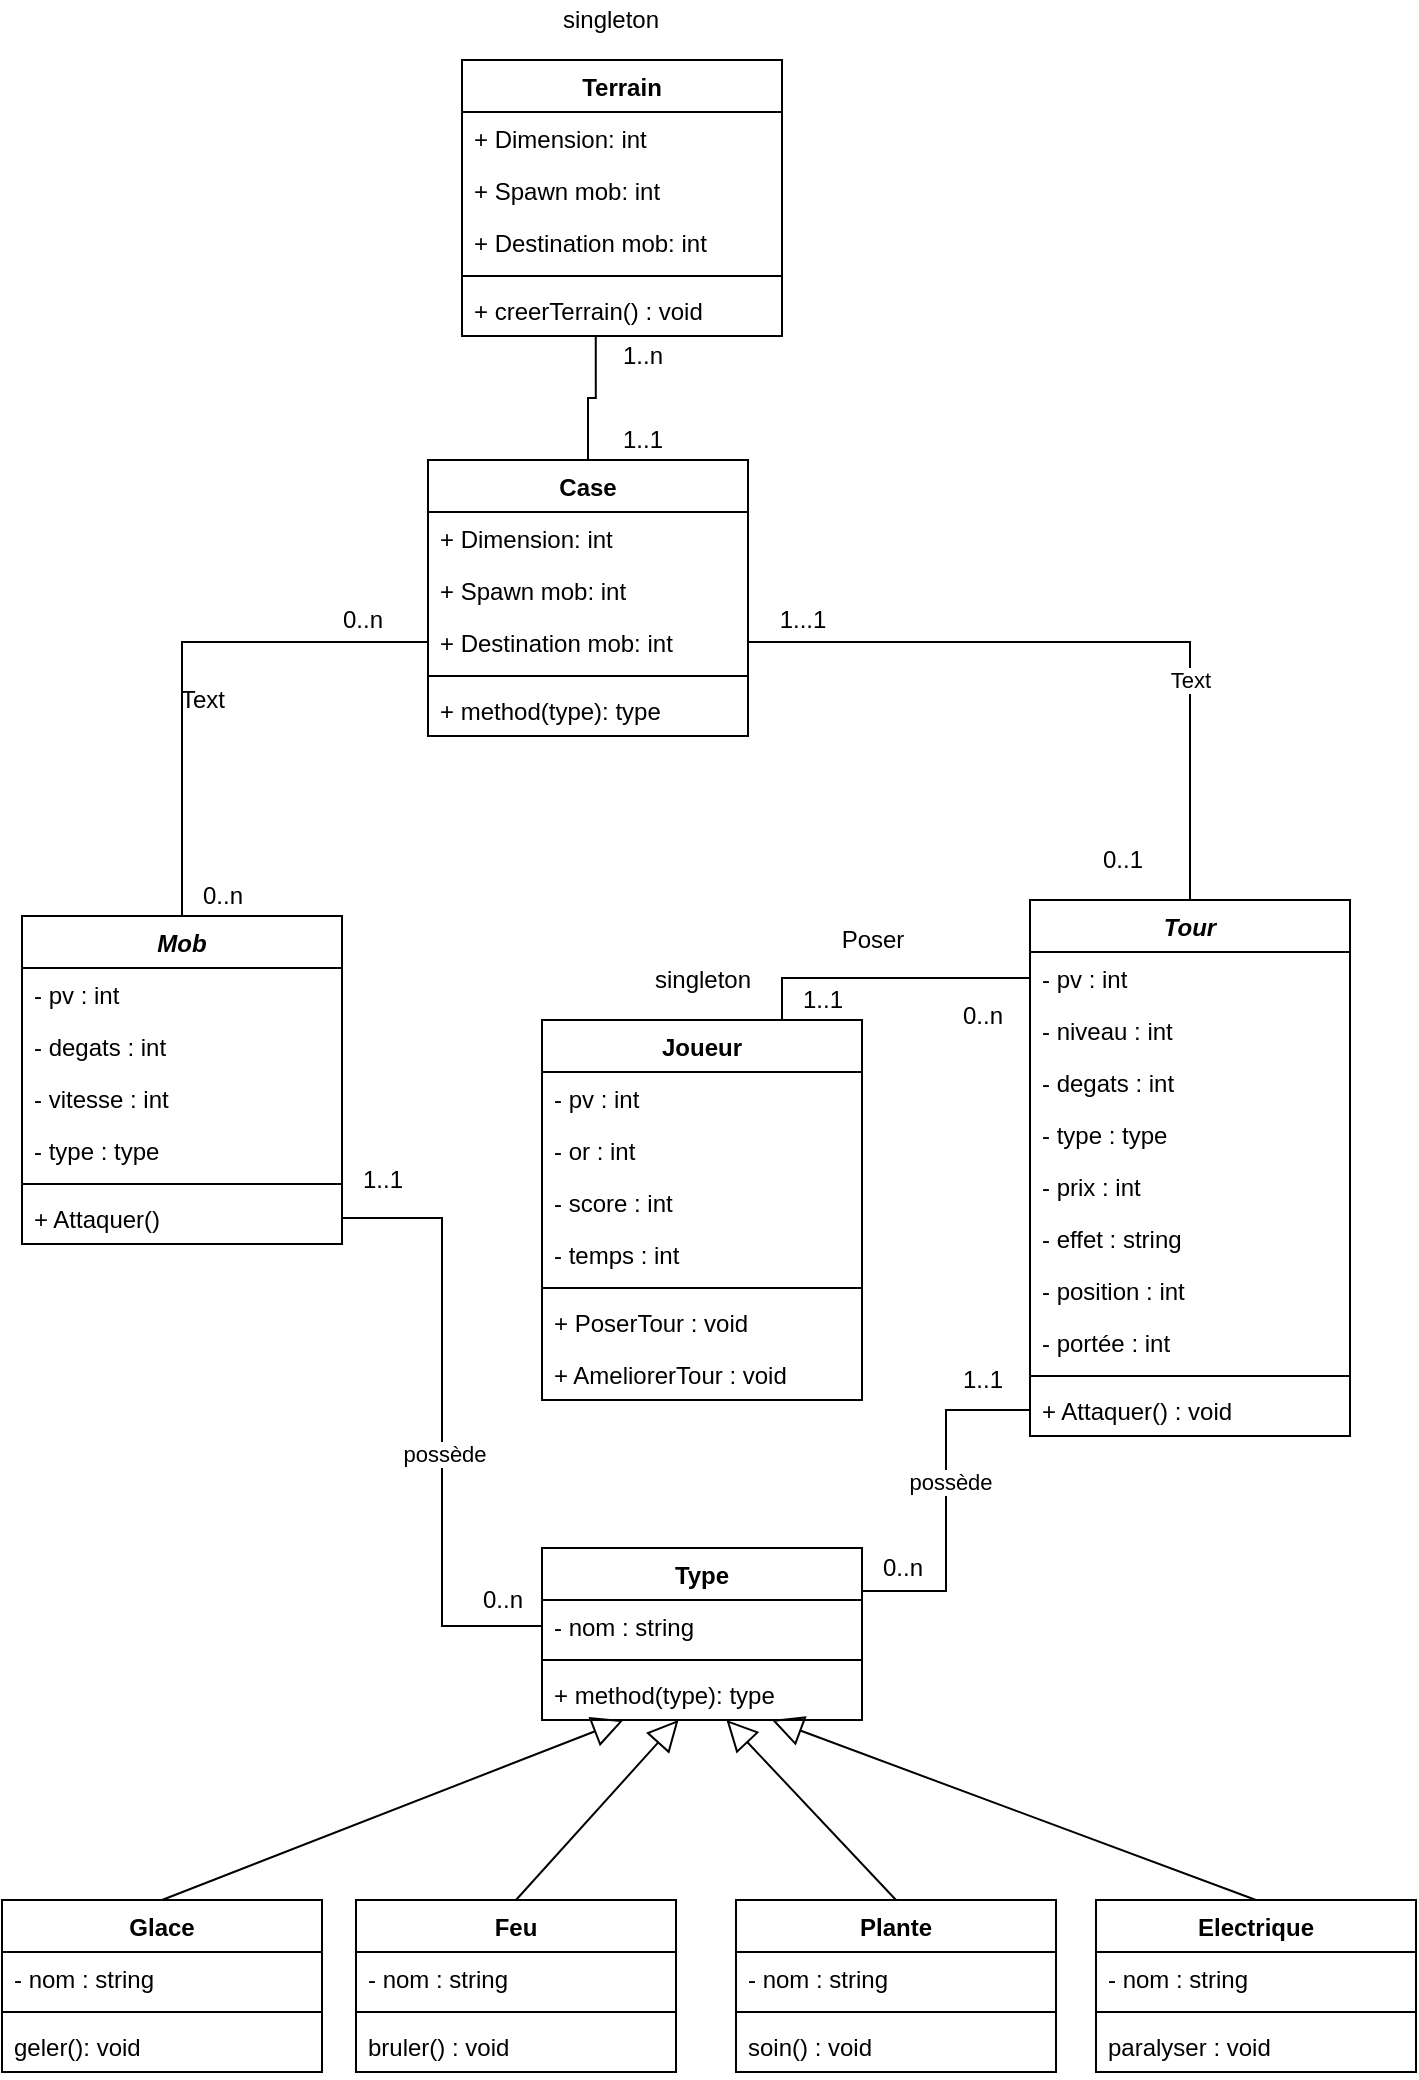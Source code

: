<mxfile version="15.8.7" type="device" pages="2"><diagram id="EmBpW3RDlVg6B6B1GJY_" name="diagramme de classe"><mxGraphModel dx="920" dy="1794" grid="1" gridSize="10" guides="1" tooltips="1" connect="1" arrows="1" fold="1" page="1" pageScale="1" pageWidth="827" pageHeight="1169" background="#ffffff" math="0" shadow="0"><root><mxCell id="0"/><mxCell id="1" parent="0"/><mxCell id="gAG1mMB9Tep4k42APc6P-18" style="edgeStyle=orthogonalEdgeStyle;rounded=0;orthogonalLoop=1;jettySize=auto;html=1;exitX=0.5;exitY=0;exitDx=0;exitDy=0;entryX=1;entryY=0.5;entryDx=0;entryDy=0;endArrow=none;endFill=0;" edge="1" parent="1" source="VkVKWsxi1xjPGiSWMFMG-6" target="gAG1mMB9Tep4k42APc6P-12"><mxGeometry relative="1" as="geometry"/></mxCell><mxCell id="UgbPwAUs_kIXQ5jjIRaA-3" value="Text" style="edgeLabel;html=1;align=center;verticalAlign=middle;resizable=0;points=[];" vertex="1" connectable="0" parent="gAG1mMB9Tep4k42APc6P-18"><mxGeometry x="-0.372" relative="1" as="geometry"><mxPoint as="offset"/></mxGeometry></mxCell><mxCell id="VkVKWsxi1xjPGiSWMFMG-6" value="Tour" style="swimlane;fontStyle=3;align=center;verticalAlign=top;childLayout=stackLayout;horizontal=1;startSize=26;horizontalStack=0;resizeParent=1;resizeParentMax=0;resizeLast=0;collapsible=1;marginBottom=0;" parent="1" vertex="1"><mxGeometry x="634" y="390" width="160" height="268" as="geometry"/></mxCell><mxCell id="VkVKWsxi1xjPGiSWMFMG-7" value="- pv : int" style="text;strokeColor=none;fillColor=none;align=left;verticalAlign=top;spacingLeft=4;spacingRight=4;overflow=hidden;rotatable=0;points=[[0,0.5],[1,0.5]];portConstraint=eastwest;" parent="VkVKWsxi1xjPGiSWMFMG-6" vertex="1"><mxGeometry y="26" width="160" height="26" as="geometry"/></mxCell><mxCell id="4QSFFABen2oThH4c9vLu-1" value="- niveau : int" style="text;strokeColor=none;fillColor=none;align=left;verticalAlign=top;spacingLeft=4;spacingRight=4;overflow=hidden;rotatable=0;points=[[0,0.5],[1,0.5]];portConstraint=eastwest;" parent="VkVKWsxi1xjPGiSWMFMG-6" vertex="1"><mxGeometry y="52" width="160" height="26" as="geometry"/></mxCell><mxCell id="4QSFFABen2oThH4c9vLu-2" value="- degats : int" style="text;strokeColor=none;fillColor=none;align=left;verticalAlign=top;spacingLeft=4;spacingRight=4;overflow=hidden;rotatable=0;points=[[0,0.5],[1,0.5]];portConstraint=eastwest;" parent="VkVKWsxi1xjPGiSWMFMG-6" vertex="1"><mxGeometry y="78" width="160" height="26" as="geometry"/></mxCell><mxCell id="J_K-uW6RaDed9-RHgJJG-1" value="- type : type" style="text;strokeColor=none;fillColor=none;align=left;verticalAlign=top;spacingLeft=4;spacingRight=4;overflow=hidden;rotatable=0;points=[[0,0.5],[1,0.5]];portConstraint=eastwest;" parent="VkVKWsxi1xjPGiSWMFMG-6" vertex="1"><mxGeometry y="104" width="160" height="26" as="geometry"/></mxCell><mxCell id="2eD3uiwwN01aJKnx6eJo-1" value="- prix : int" style="text;strokeColor=none;fillColor=none;align=left;verticalAlign=top;spacingLeft=4;spacingRight=4;overflow=hidden;rotatable=0;points=[[0,0.5],[1,0.5]];portConstraint=eastwest;" vertex="1" parent="VkVKWsxi1xjPGiSWMFMG-6"><mxGeometry y="130" width="160" height="26" as="geometry"/></mxCell><mxCell id="2eD3uiwwN01aJKnx6eJo-2" value="- effet : string" style="text;strokeColor=none;fillColor=none;align=left;verticalAlign=top;spacingLeft=4;spacingRight=4;overflow=hidden;rotatable=0;points=[[0,0.5],[1,0.5]];portConstraint=eastwest;" vertex="1" parent="VkVKWsxi1xjPGiSWMFMG-6"><mxGeometry y="156" width="160" height="26" as="geometry"/></mxCell><mxCell id="gAG1mMB9Tep4k42APc6P-5" value="- position : int" style="text;strokeColor=none;fillColor=none;align=left;verticalAlign=top;spacingLeft=4;spacingRight=4;overflow=hidden;rotatable=0;points=[[0,0.5],[1,0.5]];portConstraint=eastwest;" vertex="1" parent="VkVKWsxi1xjPGiSWMFMG-6"><mxGeometry y="182" width="160" height="26" as="geometry"/></mxCell><mxCell id="gAG1mMB9Tep4k42APc6P-8" value="- portée : int" style="text;strokeColor=none;fillColor=none;align=left;verticalAlign=top;spacingLeft=4;spacingRight=4;overflow=hidden;rotatable=0;points=[[0,0.5],[1,0.5]];portConstraint=eastwest;" vertex="1" parent="VkVKWsxi1xjPGiSWMFMG-6"><mxGeometry y="208" width="160" height="26" as="geometry"/></mxCell><mxCell id="VkVKWsxi1xjPGiSWMFMG-8" value="" style="line;strokeWidth=1;fillColor=none;align=left;verticalAlign=middle;spacingTop=-1;spacingLeft=3;spacingRight=3;rotatable=0;labelPosition=right;points=[];portConstraint=eastwest;" parent="VkVKWsxi1xjPGiSWMFMG-6" vertex="1"><mxGeometry y="234" width="160" height="8" as="geometry"/></mxCell><mxCell id="VkVKWsxi1xjPGiSWMFMG-9" value="+ Attaquer() : void" style="text;strokeColor=none;fillColor=none;align=left;verticalAlign=top;spacingLeft=4;spacingRight=4;overflow=hidden;rotatable=0;points=[[0,0.5],[1,0.5]];portConstraint=eastwest;" parent="VkVKWsxi1xjPGiSWMFMG-6" vertex="1"><mxGeometry y="242" width="160" height="26" as="geometry"/></mxCell><mxCell id="gAG1mMB9Tep4k42APc6P-17" style="edgeStyle=orthogonalEdgeStyle;rounded=0;orthogonalLoop=1;jettySize=auto;html=1;exitX=0.5;exitY=0;exitDx=0;exitDy=0;endArrow=none;endFill=0;" edge="1" parent="1" source="VkVKWsxi1xjPGiSWMFMG-66" target="gAG1mMB9Tep4k42APc6P-12"><mxGeometry relative="1" as="geometry"/></mxCell><mxCell id="VkVKWsxi1xjPGiSWMFMG-66" value="Mob" style="swimlane;fontStyle=3;align=center;verticalAlign=top;childLayout=stackLayout;horizontal=1;startSize=26;horizontalStack=0;resizeParent=1;resizeParentMax=0;resizeLast=0;collapsible=1;marginBottom=0;" parent="1" vertex="1"><mxGeometry x="130" y="398" width="160" height="164" as="geometry"/></mxCell><mxCell id="VkVKWsxi1xjPGiSWMFMG-67" value="- pv : int" style="text;strokeColor=none;fillColor=none;align=left;verticalAlign=top;spacingLeft=4;spacingRight=4;overflow=hidden;rotatable=0;points=[[0,0.5],[1,0.5]];portConstraint=eastwest;" parent="VkVKWsxi1xjPGiSWMFMG-66" vertex="1"><mxGeometry y="26" width="160" height="26" as="geometry"/></mxCell><mxCell id="4QSFFABen2oThH4c9vLu-5" value="- degats : int&#10;" style="text;strokeColor=none;fillColor=none;align=left;verticalAlign=top;spacingLeft=4;spacingRight=4;overflow=hidden;rotatable=0;points=[[0,0.5],[1,0.5]];portConstraint=eastwest;" parent="VkVKWsxi1xjPGiSWMFMG-66" vertex="1"><mxGeometry y="52" width="160" height="26" as="geometry"/></mxCell><mxCell id="4QSFFABen2oThH4c9vLu-6" value="- vitesse : int&#10;" style="text;strokeColor=none;fillColor=none;align=left;verticalAlign=top;spacingLeft=4;spacingRight=4;overflow=hidden;rotatable=0;points=[[0,0.5],[1,0.5]];portConstraint=eastwest;" parent="VkVKWsxi1xjPGiSWMFMG-66" vertex="1"><mxGeometry y="78" width="160" height="26" as="geometry"/></mxCell><mxCell id="J_K-uW6RaDed9-RHgJJG-3" value="- type : type" style="text;strokeColor=none;fillColor=none;align=left;verticalAlign=top;spacingLeft=4;spacingRight=4;overflow=hidden;rotatable=0;points=[[0,0.5],[1,0.5]];portConstraint=eastwest;" parent="VkVKWsxi1xjPGiSWMFMG-66" vertex="1"><mxGeometry y="104" width="160" height="26" as="geometry"/></mxCell><mxCell id="VkVKWsxi1xjPGiSWMFMG-68" value="" style="line;strokeWidth=1;fillColor=none;align=left;verticalAlign=middle;spacingTop=-1;spacingLeft=3;spacingRight=3;rotatable=0;labelPosition=right;points=[];portConstraint=eastwest;" parent="VkVKWsxi1xjPGiSWMFMG-66" vertex="1"><mxGeometry y="130" width="160" height="8" as="geometry"/></mxCell><mxCell id="VkVKWsxi1xjPGiSWMFMG-69" value="+ Attaquer()" style="text;strokeColor=none;fillColor=none;align=left;verticalAlign=top;spacingLeft=4;spacingRight=4;overflow=hidden;rotatable=0;points=[[0,0.5],[1,0.5]];portConstraint=eastwest;" parent="VkVKWsxi1xjPGiSWMFMG-66" vertex="1"><mxGeometry y="138" width="160" height="26" as="geometry"/></mxCell><mxCell id="VkVKWsxi1xjPGiSWMFMG-78" value="Terrain" style="swimlane;fontStyle=1;align=center;verticalAlign=top;childLayout=stackLayout;horizontal=1;startSize=26;horizontalStack=0;resizeParent=1;resizeParentMax=0;resizeLast=0;collapsible=1;marginBottom=0;" parent="1" vertex="1"><mxGeometry x="350" y="-30" width="160" height="138" as="geometry"/></mxCell><mxCell id="VkVKWsxi1xjPGiSWMFMG-79" value="+ Dimension: int" style="text;strokeColor=none;fillColor=none;align=left;verticalAlign=top;spacingLeft=4;spacingRight=4;overflow=hidden;rotatable=0;points=[[0,0.5],[1,0.5]];portConstraint=eastwest;" parent="VkVKWsxi1xjPGiSWMFMG-78" vertex="1"><mxGeometry y="26" width="160" height="26" as="geometry"/></mxCell><mxCell id="4QSFFABen2oThH4c9vLu-8" value="+ Spawn mob: int" style="text;strokeColor=none;fillColor=none;align=left;verticalAlign=top;spacingLeft=4;spacingRight=4;overflow=hidden;rotatable=0;points=[[0,0.5],[1,0.5]];portConstraint=eastwest;" parent="VkVKWsxi1xjPGiSWMFMG-78" vertex="1"><mxGeometry y="52" width="160" height="26" as="geometry"/></mxCell><mxCell id="4QSFFABen2oThH4c9vLu-9" value="+ Destination mob: int" style="text;strokeColor=none;fillColor=none;align=left;verticalAlign=top;spacingLeft=4;spacingRight=4;overflow=hidden;rotatable=0;points=[[0,0.5],[1,0.5]];portConstraint=eastwest;" parent="VkVKWsxi1xjPGiSWMFMG-78" vertex="1"><mxGeometry y="78" width="160" height="26" as="geometry"/></mxCell><mxCell id="VkVKWsxi1xjPGiSWMFMG-80" value="" style="line;strokeWidth=1;fillColor=none;align=left;verticalAlign=middle;spacingTop=-1;spacingLeft=3;spacingRight=3;rotatable=0;labelPosition=right;points=[];portConstraint=eastwest;" parent="VkVKWsxi1xjPGiSWMFMG-78" vertex="1"><mxGeometry y="104" width="160" height="8" as="geometry"/></mxCell><mxCell id="VkVKWsxi1xjPGiSWMFMG-81" value="+ creerTerrain() : void" style="text;strokeColor=none;fillColor=none;align=left;verticalAlign=top;spacingLeft=4;spacingRight=4;overflow=hidden;rotatable=0;points=[[0,0.5],[1,0.5]];portConstraint=eastwest;" parent="VkVKWsxi1xjPGiSWMFMG-78" vertex="1"><mxGeometry y="112" width="160" height="26" as="geometry"/></mxCell><mxCell id="VkVKWsxi1xjPGiSWMFMG-509" value="Joueur" style="swimlane;fontStyle=1;align=center;verticalAlign=top;childLayout=stackLayout;horizontal=1;startSize=26;horizontalStack=0;resizeParent=1;resizeParentMax=0;resizeLast=0;collapsible=1;marginBottom=0;" parent="1" vertex="1"><mxGeometry x="390" y="450" width="160" height="190" as="geometry"/></mxCell><mxCell id="VkVKWsxi1xjPGiSWMFMG-510" value="- pv : int" style="text;strokeColor=none;fillColor=none;align=left;verticalAlign=top;spacingLeft=4;spacingRight=4;overflow=hidden;rotatable=0;points=[[0,0.5],[1,0.5]];portConstraint=eastwest;" parent="VkVKWsxi1xjPGiSWMFMG-509" vertex="1"><mxGeometry y="26" width="160" height="26" as="geometry"/></mxCell><mxCell id="VkVKWsxi1xjPGiSWMFMG-513" value="- or : int" style="text;strokeColor=none;fillColor=none;align=left;verticalAlign=top;spacingLeft=4;spacingRight=4;overflow=hidden;rotatable=0;points=[[0,0.5],[1,0.5]];portConstraint=eastwest;" parent="VkVKWsxi1xjPGiSWMFMG-509" vertex="1"><mxGeometry y="52" width="160" height="26" as="geometry"/></mxCell><mxCell id="4QSFFABen2oThH4c9vLu-7" value="- score : int" style="text;strokeColor=none;fillColor=none;align=left;verticalAlign=top;spacingLeft=4;spacingRight=4;overflow=hidden;rotatable=0;points=[[0,0.5],[1,0.5]];portConstraint=eastwest;" parent="VkVKWsxi1xjPGiSWMFMG-509" vertex="1"><mxGeometry y="78" width="160" height="26" as="geometry"/></mxCell><mxCell id="Y_7Co-z8V8lzNcfiT8c5-1" value="- temps : int" style="text;strokeColor=none;fillColor=none;align=left;verticalAlign=top;spacingLeft=4;spacingRight=4;overflow=hidden;rotatable=0;points=[[0,0.5],[1,0.5]];portConstraint=eastwest;" parent="VkVKWsxi1xjPGiSWMFMG-509" vertex="1"><mxGeometry y="104" width="160" height="26" as="geometry"/></mxCell><mxCell id="VkVKWsxi1xjPGiSWMFMG-511" value="" style="line;strokeWidth=1;fillColor=none;align=left;verticalAlign=middle;spacingTop=-1;spacingLeft=3;spacingRight=3;rotatable=0;labelPosition=right;points=[];portConstraint=eastwest;" parent="VkVKWsxi1xjPGiSWMFMG-509" vertex="1"><mxGeometry y="130" width="160" height="8" as="geometry"/></mxCell><mxCell id="VkVKWsxi1xjPGiSWMFMG-512" value="+ PoserTour : void" style="text;strokeColor=none;fillColor=none;align=left;verticalAlign=top;spacingLeft=4;spacingRight=4;overflow=hidden;rotatable=0;points=[[0,0.5],[1,0.5]];portConstraint=eastwest;" parent="VkVKWsxi1xjPGiSWMFMG-509" vertex="1"><mxGeometry y="138" width="160" height="26" as="geometry"/></mxCell><mxCell id="vvhyun2tBKtO1V4ecZJ4-2" value="+ AmeliorerTour : void" style="text;strokeColor=none;fillColor=none;align=left;verticalAlign=top;spacingLeft=4;spacingRight=4;overflow=hidden;rotatable=0;points=[[0,0.5],[1,0.5]];portConstraint=eastwest;" vertex="1" parent="VkVKWsxi1xjPGiSWMFMG-509"><mxGeometry y="164" width="160" height="26" as="geometry"/></mxCell><mxCell id="VkVKWsxi1xjPGiSWMFMG-514" value="singleton" style="text;html=1;align=center;verticalAlign=middle;resizable=0;points=[];autosize=1;strokeColor=none;fillColor=none;" parent="1" vertex="1"><mxGeometry x="440" y="420" width="60" height="20" as="geometry"/></mxCell><mxCell id="VkVKWsxi1xjPGiSWMFMG-515" value="singleton" style="text;html=1;align=center;verticalAlign=middle;resizable=0;points=[];autosize=1;strokeColor=none;fillColor=none;" parent="1" vertex="1"><mxGeometry x="394" y="-60" width="60" height="20" as="geometry"/></mxCell><mxCell id="4QSFFABen2oThH4c9vLu-11" style="edgeStyle=orthogonalEdgeStyle;rounded=0;orthogonalLoop=1;jettySize=auto;html=1;exitX=0;exitY=0.5;exitDx=0;exitDy=0;entryX=0.75;entryY=0;entryDx=0;entryDy=0;endArrow=none;endFill=0;endSize=11;" parent="1" source="VkVKWsxi1xjPGiSWMFMG-7" target="VkVKWsxi1xjPGiSWMFMG-509" edge="1"><mxGeometry relative="1" as="geometry"/></mxCell><mxCell id="4QSFFABen2oThH4c9vLu-12" value="Poser" style="text;html=1;align=center;verticalAlign=middle;resizable=0;points=[];autosize=1;strokeColor=none;fillColor=none;" parent="1" vertex="1"><mxGeometry x="530" y="400" width="50" height="20" as="geometry"/></mxCell><mxCell id="4QSFFABen2oThH4c9vLu-13" value="0..n" style="text;html=1;align=center;verticalAlign=middle;resizable=0;points=[];autosize=1;strokeColor=none;fillColor=none;" parent="1" vertex="1"><mxGeometry x="590" y="438" width="40" height="20" as="geometry"/></mxCell><mxCell id="4QSFFABen2oThH4c9vLu-14" value="1..1" style="text;html=1;align=center;verticalAlign=middle;resizable=0;points=[];autosize=1;strokeColor=none;fillColor=none;" parent="1" vertex="1"><mxGeometry x="510" y="430" width="40" height="20" as="geometry"/></mxCell><mxCell id="4QSFFABen2oThH4c9vLu-18" value="0..n" style="text;html=1;align=center;verticalAlign=middle;resizable=0;points=[];autosize=1;strokeColor=none;fillColor=none;" parent="1" vertex="1"><mxGeometry x="210" y="378" width="40" height="20" as="geometry"/></mxCell><mxCell id="4QSFFABen2oThH4c9vLu-23" value="0..1" style="text;html=1;align=center;verticalAlign=middle;resizable=0;points=[];autosize=1;strokeColor=none;fillColor=none;" parent="1" vertex="1"><mxGeometry x="660" y="360" width="40" height="20" as="geometry"/></mxCell><mxCell id="gAG1mMB9Tep4k42APc6P-1" value="Type" style="swimlane;fontStyle=1;align=center;verticalAlign=top;childLayout=stackLayout;horizontal=1;startSize=26;horizontalStack=0;resizeParent=1;resizeParentMax=0;resizeLast=0;collapsible=1;marginBottom=0;" vertex="1" parent="1"><mxGeometry x="390" y="714" width="160" height="86" as="geometry"/></mxCell><mxCell id="gAG1mMB9Tep4k42APc6P-2" value="- nom : string&#10;" style="text;strokeColor=none;fillColor=none;align=left;verticalAlign=top;spacingLeft=4;spacingRight=4;overflow=hidden;rotatable=0;points=[[0,0.5],[1,0.5]];portConstraint=eastwest;" vertex="1" parent="gAG1mMB9Tep4k42APc6P-1"><mxGeometry y="26" width="160" height="26" as="geometry"/></mxCell><mxCell id="gAG1mMB9Tep4k42APc6P-3" value="" style="line;strokeWidth=1;fillColor=none;align=left;verticalAlign=middle;spacingTop=-1;spacingLeft=3;spacingRight=3;rotatable=0;labelPosition=right;points=[];portConstraint=eastwest;" vertex="1" parent="gAG1mMB9Tep4k42APc6P-1"><mxGeometry y="52" width="160" height="8" as="geometry"/></mxCell><mxCell id="gAG1mMB9Tep4k42APc6P-4" value="+ method(type): type" style="text;strokeColor=none;fillColor=none;align=left;verticalAlign=top;spacingLeft=4;spacingRight=4;overflow=hidden;rotatable=0;points=[[0,0.5],[1,0.5]];portConstraint=eastwest;" vertex="1" parent="gAG1mMB9Tep4k42APc6P-1"><mxGeometry y="60" width="160" height="26" as="geometry"/></mxCell><mxCell id="gAG1mMB9Tep4k42APc6P-6" style="edgeStyle=orthogonalEdgeStyle;rounded=0;orthogonalLoop=1;jettySize=auto;html=1;exitX=0;exitY=0.5;exitDx=0;exitDy=0;entryX=1;entryY=0.25;entryDx=0;entryDy=0;endArrow=none;endFill=0;" edge="1" parent="1" source="VkVKWsxi1xjPGiSWMFMG-9" target="gAG1mMB9Tep4k42APc6P-1"><mxGeometry relative="1" as="geometry"/></mxCell><mxCell id="UgbPwAUs_kIXQ5jjIRaA-2" value="possède" style="edgeLabel;html=1;align=center;verticalAlign=middle;resizable=0;points=[];" vertex="1" connectable="0" parent="gAG1mMB9Tep4k42APc6P-6"><mxGeometry x="-0.118" y="2" relative="1" as="geometry"><mxPoint y="1" as="offset"/></mxGeometry></mxCell><mxCell id="gAG1mMB9Tep4k42APc6P-7" style="edgeStyle=orthogonalEdgeStyle;rounded=0;orthogonalLoop=1;jettySize=auto;html=1;exitX=1;exitY=0.5;exitDx=0;exitDy=0;entryX=0;entryY=0.5;entryDx=0;entryDy=0;endArrow=none;endFill=0;" edge="1" parent="1" source="VkVKWsxi1xjPGiSWMFMG-69" target="gAG1mMB9Tep4k42APc6P-2"><mxGeometry relative="1" as="geometry"><mxPoint x="330.0" y="640" as="sourcePoint"/><mxPoint x="239" y="882.5" as="targetPoint"/></mxGeometry></mxCell><mxCell id="UgbPwAUs_kIXQ5jjIRaA-1" value="possède" style="edgeLabel;html=1;align=center;verticalAlign=middle;resizable=0;points=[];" vertex="1" connectable="0" parent="gAG1mMB9Tep4k42APc6P-7"><mxGeometry x="0.101" y="1" relative="1" as="geometry"><mxPoint as="offset"/></mxGeometry></mxCell><mxCell id="gAG1mMB9Tep4k42APc6P-9" value="Case" style="swimlane;fontStyle=1;align=center;verticalAlign=top;childLayout=stackLayout;horizontal=1;startSize=26;horizontalStack=0;resizeParent=1;resizeParentMax=0;resizeLast=0;collapsible=1;marginBottom=0;" vertex="1" parent="1"><mxGeometry x="333" y="170" width="160" height="138" as="geometry"/></mxCell><mxCell id="gAG1mMB9Tep4k42APc6P-10" value="+ Dimension: int" style="text;strokeColor=none;fillColor=none;align=left;verticalAlign=top;spacingLeft=4;spacingRight=4;overflow=hidden;rotatable=0;points=[[0,0.5],[1,0.5]];portConstraint=eastwest;" vertex="1" parent="gAG1mMB9Tep4k42APc6P-9"><mxGeometry y="26" width="160" height="26" as="geometry"/></mxCell><mxCell id="gAG1mMB9Tep4k42APc6P-11" value="+ Spawn mob: int" style="text;strokeColor=none;fillColor=none;align=left;verticalAlign=top;spacingLeft=4;spacingRight=4;overflow=hidden;rotatable=0;points=[[0,0.5],[1,0.5]];portConstraint=eastwest;" vertex="1" parent="gAG1mMB9Tep4k42APc6P-9"><mxGeometry y="52" width="160" height="26" as="geometry"/></mxCell><mxCell id="gAG1mMB9Tep4k42APc6P-12" value="+ Destination mob: int" style="text;strokeColor=none;fillColor=none;align=left;verticalAlign=top;spacingLeft=4;spacingRight=4;overflow=hidden;rotatable=0;points=[[0,0.5],[1,0.5]];portConstraint=eastwest;" vertex="1" parent="gAG1mMB9Tep4k42APc6P-9"><mxGeometry y="78" width="160" height="26" as="geometry"/></mxCell><mxCell id="gAG1mMB9Tep4k42APc6P-13" value="" style="line;strokeWidth=1;fillColor=none;align=left;verticalAlign=middle;spacingTop=-1;spacingLeft=3;spacingRight=3;rotatable=0;labelPosition=right;points=[];portConstraint=eastwest;" vertex="1" parent="gAG1mMB9Tep4k42APc6P-9"><mxGeometry y="104" width="160" height="8" as="geometry"/></mxCell><mxCell id="gAG1mMB9Tep4k42APc6P-14" value="+ method(type): type" style="text;strokeColor=none;fillColor=none;align=left;verticalAlign=top;spacingLeft=4;spacingRight=4;overflow=hidden;rotatable=0;points=[[0,0.5],[1,0.5]];portConstraint=eastwest;" vertex="1" parent="gAG1mMB9Tep4k42APc6P-9"><mxGeometry y="112" width="160" height="26" as="geometry"/></mxCell><mxCell id="gAG1mMB9Tep4k42APc6P-16" style="edgeStyle=orthogonalEdgeStyle;rounded=0;orthogonalLoop=1;jettySize=auto;html=1;exitX=0.418;exitY=1.004;exitDx=0;exitDy=0;entryX=0.5;entryY=0;entryDx=0;entryDy=0;endArrow=none;endFill=0;exitPerimeter=0;" edge="1" parent="1" source="VkVKWsxi1xjPGiSWMFMG-81" target="gAG1mMB9Tep4k42APc6P-9"><mxGeometry relative="1" as="geometry"><mxPoint x="537" y="170" as="sourcePoint"/><mxPoint x="630" y="500" as="targetPoint"/></mxGeometry></mxCell><mxCell id="gAG1mMB9Tep4k42APc6P-19" value="0..n" style="text;html=1;align=center;verticalAlign=middle;resizable=0;points=[];autosize=1;strokeColor=none;fillColor=none;" vertex="1" parent="1"><mxGeometry x="280" y="240" width="40" height="20" as="geometry"/></mxCell><mxCell id="gAG1mMB9Tep4k42APc6P-20" value="1...1" style="text;html=1;align=center;verticalAlign=middle;resizable=0;points=[];autosize=1;strokeColor=none;fillColor=none;" vertex="1" parent="1"><mxGeometry x="500" y="240" width="40" height="20" as="geometry"/></mxCell><mxCell id="UgbPwAUs_kIXQ5jjIRaA-4" value="Text" style="text;html=1;align=center;verticalAlign=middle;resizable=0;points=[];autosize=1;strokeColor=none;fillColor=none;" vertex="1" parent="1"><mxGeometry x="200" y="280" width="40" height="20" as="geometry"/></mxCell><mxCell id="UgbPwAUs_kIXQ5jjIRaA-5" value="1..1" style="text;html=1;align=center;verticalAlign=middle;resizable=0;points=[];autosize=1;strokeColor=none;fillColor=none;" vertex="1" parent="1"><mxGeometry x="290" y="520" width="40" height="20" as="geometry"/></mxCell><mxCell id="UgbPwAUs_kIXQ5jjIRaA-6" value="0..n" style="text;html=1;align=center;verticalAlign=middle;resizable=0;points=[];autosize=1;strokeColor=none;fillColor=none;" vertex="1" parent="1"><mxGeometry x="350" y="730" width="40" height="20" as="geometry"/></mxCell><mxCell id="UgbPwAUs_kIXQ5jjIRaA-7" value="0..n" style="text;html=1;align=center;verticalAlign=middle;resizable=0;points=[];autosize=1;strokeColor=none;fillColor=none;" vertex="1" parent="1"><mxGeometry x="550" y="714" width="40" height="20" as="geometry"/></mxCell><mxCell id="UgbPwAUs_kIXQ5jjIRaA-8" value="1..1" style="text;html=1;align=center;verticalAlign=middle;resizable=0;points=[];autosize=1;strokeColor=none;fillColor=none;" vertex="1" parent="1"><mxGeometry x="590" y="620" width="40" height="20" as="geometry"/></mxCell><mxCell id="MjWdA5sUgBIFAbq5Z7pq-2" value="Plante" style="swimlane;fontStyle=1;align=center;verticalAlign=top;childLayout=stackLayout;horizontal=1;startSize=26;horizontalStack=0;resizeParent=1;resizeParentMax=0;resizeLast=0;collapsible=1;marginBottom=0;" vertex="1" parent="1"><mxGeometry x="487" y="890" width="160" height="86" as="geometry"/></mxCell><mxCell id="MjWdA5sUgBIFAbq5Z7pq-3" value="- nom : string&#10;" style="text;strokeColor=none;fillColor=none;align=left;verticalAlign=top;spacingLeft=4;spacingRight=4;overflow=hidden;rotatable=0;points=[[0,0.5],[1,0.5]];portConstraint=eastwest;" vertex="1" parent="MjWdA5sUgBIFAbq5Z7pq-2"><mxGeometry y="26" width="160" height="26" as="geometry"/></mxCell><mxCell id="MjWdA5sUgBIFAbq5Z7pq-4" value="" style="line;strokeWidth=1;fillColor=none;align=left;verticalAlign=middle;spacingTop=-1;spacingLeft=3;spacingRight=3;rotatable=0;labelPosition=right;points=[];portConstraint=eastwest;" vertex="1" parent="MjWdA5sUgBIFAbq5Z7pq-2"><mxGeometry y="52" width="160" height="8" as="geometry"/></mxCell><mxCell id="MjWdA5sUgBIFAbq5Z7pq-5" value="soin() : void" style="text;strokeColor=none;fillColor=none;align=left;verticalAlign=top;spacingLeft=4;spacingRight=4;overflow=hidden;rotatable=0;points=[[0,0.5],[1,0.5]];portConstraint=eastwest;" vertex="1" parent="MjWdA5sUgBIFAbq5Z7pq-2"><mxGeometry y="60" width="160" height="26" as="geometry"/></mxCell><mxCell id="MjWdA5sUgBIFAbq5Z7pq-6" value="Glace&#10;" style="swimlane;fontStyle=1;align=center;verticalAlign=top;childLayout=stackLayout;horizontal=1;startSize=26;horizontalStack=0;resizeParent=1;resizeParentMax=0;resizeLast=0;collapsible=1;marginBottom=0;" vertex="1" parent="1"><mxGeometry x="120" y="890" width="160" height="86" as="geometry"/></mxCell><mxCell id="MjWdA5sUgBIFAbq5Z7pq-7" value="- nom : string&#10;" style="text;strokeColor=none;fillColor=none;align=left;verticalAlign=top;spacingLeft=4;spacingRight=4;overflow=hidden;rotatable=0;points=[[0,0.5],[1,0.5]];portConstraint=eastwest;" vertex="1" parent="MjWdA5sUgBIFAbq5Z7pq-6"><mxGeometry y="26" width="160" height="26" as="geometry"/></mxCell><mxCell id="MjWdA5sUgBIFAbq5Z7pq-8" value="" style="line;strokeWidth=1;fillColor=none;align=left;verticalAlign=middle;spacingTop=-1;spacingLeft=3;spacingRight=3;rotatable=0;labelPosition=right;points=[];portConstraint=eastwest;" vertex="1" parent="MjWdA5sUgBIFAbq5Z7pq-6"><mxGeometry y="52" width="160" height="8" as="geometry"/></mxCell><mxCell id="MjWdA5sUgBIFAbq5Z7pq-9" value="geler(): void" style="text;strokeColor=none;fillColor=none;align=left;verticalAlign=top;spacingLeft=4;spacingRight=4;overflow=hidden;rotatable=0;points=[[0,0.5],[1,0.5]];portConstraint=eastwest;" vertex="1" parent="MjWdA5sUgBIFAbq5Z7pq-6"><mxGeometry y="60" width="160" height="26" as="geometry"/></mxCell><mxCell id="MjWdA5sUgBIFAbq5Z7pq-10" value="Feu" style="swimlane;fontStyle=1;align=center;verticalAlign=top;childLayout=stackLayout;horizontal=1;startSize=26;horizontalStack=0;resizeParent=1;resizeParentMax=0;resizeLast=0;collapsible=1;marginBottom=0;" vertex="1" parent="1"><mxGeometry x="297" y="890" width="160" height="86" as="geometry"/></mxCell><mxCell id="MjWdA5sUgBIFAbq5Z7pq-11" value="- nom : string&#10;" style="text;strokeColor=none;fillColor=none;align=left;verticalAlign=top;spacingLeft=4;spacingRight=4;overflow=hidden;rotatable=0;points=[[0,0.5],[1,0.5]];portConstraint=eastwest;" vertex="1" parent="MjWdA5sUgBIFAbq5Z7pq-10"><mxGeometry y="26" width="160" height="26" as="geometry"/></mxCell><mxCell id="MjWdA5sUgBIFAbq5Z7pq-12" value="" style="line;strokeWidth=1;fillColor=none;align=left;verticalAlign=middle;spacingTop=-1;spacingLeft=3;spacingRight=3;rotatable=0;labelPosition=right;points=[];portConstraint=eastwest;" vertex="1" parent="MjWdA5sUgBIFAbq5Z7pq-10"><mxGeometry y="52" width="160" height="8" as="geometry"/></mxCell><mxCell id="MjWdA5sUgBIFAbq5Z7pq-13" value="bruler() : void" style="text;strokeColor=none;fillColor=none;align=left;verticalAlign=top;spacingLeft=4;spacingRight=4;overflow=hidden;rotatable=0;points=[[0,0.5],[1,0.5]];portConstraint=eastwest;" vertex="1" parent="MjWdA5sUgBIFAbq5Z7pq-10"><mxGeometry y="60" width="160" height="26" as="geometry"/></mxCell><mxCell id="bQzPMSjvcU97yzGUlyQN-1" value="1..1" style="text;html=1;align=center;verticalAlign=middle;resizable=0;points=[];autosize=1;strokeColor=none;fillColor=none;" vertex="1" parent="1"><mxGeometry x="420" y="150" width="40" height="20" as="geometry"/></mxCell><mxCell id="bQzPMSjvcU97yzGUlyQN-2" value="1..n" style="text;html=1;align=center;verticalAlign=middle;resizable=0;points=[];autosize=1;strokeColor=none;fillColor=none;" vertex="1" parent="1"><mxGeometry x="420" y="108" width="40" height="20" as="geometry"/></mxCell><mxCell id="bQzPMSjvcU97yzGUlyQN-4" value="" style="endArrow=block;html=1;rounded=0;exitX=0.5;exitY=0;exitDx=0;exitDy=0;entryX=0.254;entryY=1.005;entryDx=0;entryDy=0;entryPerimeter=0;endFill=0;endSize=13;" edge="1" parent="1" source="MjWdA5sUgBIFAbq5Z7pq-6" target="gAG1mMB9Tep4k42APc6P-4"><mxGeometry width="50" height="50" relative="1" as="geometry"><mxPoint x="380" y="980" as="sourcePoint"/><mxPoint x="430" y="930" as="targetPoint"/></mxGeometry></mxCell><mxCell id="bQzPMSjvcU97yzGUlyQN-5" value="" style="endArrow=block;html=1;rounded=0;exitX=0.5;exitY=0;exitDx=0;exitDy=0;endFill=0;endSize=13;" edge="1" parent="1" source="MjWdA5sUgBIFAbq5Z7pq-2" target="gAG1mMB9Tep4k42APc6P-4"><mxGeometry width="50" height="50" relative="1" as="geometry"><mxPoint x="280" y="900" as="sourcePoint"/><mxPoint x="440.64" y="810.13" as="targetPoint"/></mxGeometry></mxCell><mxCell id="bQzPMSjvcU97yzGUlyQN-6" value="" style="endArrow=block;html=1;rounded=0;exitX=0.5;exitY=0;exitDx=0;exitDy=0;endFill=0;endSize=13;" edge="1" parent="1" source="MjWdA5sUgBIFAbq5Z7pq-10" target="gAG1mMB9Tep4k42APc6P-4"><mxGeometry width="50" height="50" relative="1" as="geometry"><mxPoint x="290" y="910" as="sourcePoint"/><mxPoint x="450.64" y="820.13" as="targetPoint"/></mxGeometry></mxCell><mxCell id="bQzPMSjvcU97yzGUlyQN-7" value="Electrique" style="swimlane;fontStyle=1;align=center;verticalAlign=top;childLayout=stackLayout;horizontal=1;startSize=26;horizontalStack=0;resizeParent=1;resizeParentMax=0;resizeLast=0;collapsible=1;marginBottom=0;" vertex="1" parent="1"><mxGeometry x="667" y="890" width="160" height="86" as="geometry"/></mxCell><mxCell id="bQzPMSjvcU97yzGUlyQN-8" value="- nom : string&#10;" style="text;strokeColor=none;fillColor=none;align=left;verticalAlign=top;spacingLeft=4;spacingRight=4;overflow=hidden;rotatable=0;points=[[0,0.5],[1,0.5]];portConstraint=eastwest;" vertex="1" parent="bQzPMSjvcU97yzGUlyQN-7"><mxGeometry y="26" width="160" height="26" as="geometry"/></mxCell><mxCell id="bQzPMSjvcU97yzGUlyQN-9" value="" style="line;strokeWidth=1;fillColor=none;align=left;verticalAlign=middle;spacingTop=-1;spacingLeft=3;spacingRight=3;rotatable=0;labelPosition=right;points=[];portConstraint=eastwest;" vertex="1" parent="bQzPMSjvcU97yzGUlyQN-7"><mxGeometry y="52" width="160" height="8" as="geometry"/></mxCell><mxCell id="bQzPMSjvcU97yzGUlyQN-10" value="paralyser : void" style="text;strokeColor=none;fillColor=none;align=left;verticalAlign=top;spacingLeft=4;spacingRight=4;overflow=hidden;rotatable=0;points=[[0,0.5],[1,0.5]];portConstraint=eastwest;" vertex="1" parent="bQzPMSjvcU97yzGUlyQN-7"><mxGeometry y="60" width="160" height="26" as="geometry"/></mxCell><mxCell id="bQzPMSjvcU97yzGUlyQN-11" value="" style="endArrow=block;html=1;rounded=0;exitX=0.5;exitY=0;exitDx=0;exitDy=0;endFill=0;endSize=13;" edge="1" parent="1" source="bQzPMSjvcU97yzGUlyQN-7" target="gAG1mMB9Tep4k42APc6P-4"><mxGeometry width="50" height="50" relative="1" as="geometry"><mxPoint x="539.0" y="900" as="sourcePoint"/><mxPoint x="487.447" y="810.0" as="targetPoint"/></mxGeometry></mxCell></root></mxGraphModel></diagram><diagram id="zMu3X5l6wI_c0aKfCz09" name="Use case"><mxGraphModel dx="1117" dy="1928" grid="1" gridSize="10" guides="1" tooltips="1" connect="1" arrows="1" fold="1" page="1" pageScale="1" pageWidth="827" pageHeight="1169" math="0" shadow="0"><root><mxCell id="QUNyJxa9rhVmYqFVd8v7-0"/><mxCell id="QUNyJxa9rhVmYqFVd8v7-1" parent="QUNyJxa9rhVmYqFVd8v7-0"/><mxCell id="Ce47N0rt81TMovhCrM2S-0" value="LE JEU" style="whiteSpace=wrap;html=1;aspect=fixed;verticalAlign=top;align=left;" vertex="1" parent="QUNyJxa9rhVmYqFVd8v7-1"><mxGeometry x="160" y="-70" width="540" height="540" as="geometry"/></mxCell><mxCell id="2YYS8RcqtZFHeL659jfZ-0" value="Joueur" style="shape=umlActor;verticalLabelPosition=bottom;verticalAlign=top;html=1;outlineConnect=0;" vertex="1" parent="QUNyJxa9rhVmYqFVd8v7-1"><mxGeometry x="100" y="140" width="30" height="60" as="geometry"/></mxCell><mxCell id="2YYS8RcqtZFHeL659jfZ-6" value="Poser une tour" style="ellipse;whiteSpace=wrap;html=1;" vertex="1" parent="QUNyJxa9rhVmYqFVd8v7-1"><mxGeometry x="319" y="150" width="190" height="70" as="geometry"/></mxCell><mxCell id="2YYS8RcqtZFHeL659jfZ-7" value="Lancer une partie" style="ellipse;whiteSpace=wrap;html=1;" vertex="1" parent="QUNyJxa9rhVmYqFVd8v7-1"><mxGeometry x="254" y="250" width="160" height="60" as="geometry"/></mxCell><mxCell id="2YYS8RcqtZFHeL659jfZ-8" value="Regarder le tableau des scores" style="ellipse;whiteSpace=wrap;html=1;" vertex="1" parent="QUNyJxa9rhVmYqFVd8v7-1"><mxGeometry x="330" y="340" width="160" height="60" as="geometry"/></mxCell><mxCell id="2YYS8RcqtZFHeL659jfZ-12" value="" style="endArrow=none;dashed=1;html=1;rounded=0;exitX=0.5;exitY=1;exitDx=0;exitDy=0;entryX=0.674;entryY=0.057;entryDx=0;entryDy=0;entryPerimeter=0;" edge="1" parent="QUNyJxa9rhVmYqFVd8v7-1" source="2YYS8RcqtZFHeL659jfZ-6" target="2YYS8RcqtZFHeL659jfZ-7"><mxGeometry width="50" height="50" relative="1" as="geometry"><mxPoint x="489.999" y="229.445" as="sourcePoint"/><mxPoint x="406.159" y="180.002" as="targetPoint"/></mxGeometry></mxCell><mxCell id="2YYS8RcqtZFHeL659jfZ-22" value="&amp;lt;&amp;lt;include&amp;gt;&amp;gt;" style="edgeLabel;html=1;align=center;verticalAlign=middle;resizable=0;points=[];" vertex="1" connectable="0" parent="2YYS8RcqtZFHeL659jfZ-12"><mxGeometry x="0.477" y="-2" relative="1" as="geometry"><mxPoint x="16" as="offset"/></mxGeometry></mxCell><mxCell id="2YYS8RcqtZFHeL659jfZ-19" value="" style="endArrow=classic;html=1;rounded=0;exitX=0.5;exitY=0.5;exitDx=0;exitDy=0;exitPerimeter=0;" edge="1" parent="QUNyJxa9rhVmYqFVd8v7-1" source="2YYS8RcqtZFHeL659jfZ-0" target="2YYS8RcqtZFHeL659jfZ-7"><mxGeometry width="50" height="50" relative="1" as="geometry"><mxPoint x="80" y="254.286" as="sourcePoint"/><mxPoint x="170" y="280" as="targetPoint"/></mxGeometry></mxCell><mxCell id="2YYS8RcqtZFHeL659jfZ-20" value="" style="endArrow=classic;html=1;rounded=0;exitX=0.5;exitY=0.5;exitDx=0;exitDy=0;exitPerimeter=0;" edge="1" parent="QUNyJxa9rhVmYqFVd8v7-1" source="2YYS8RcqtZFHeL659jfZ-0" target="2YYS8RcqtZFHeL659jfZ-6"><mxGeometry width="50" height="50" relative="1" as="geometry"><mxPoint x="90" y="264.286" as="sourcePoint"/><mxPoint x="180" y="290" as="targetPoint"/></mxGeometry></mxCell><mxCell id="2YYS8RcqtZFHeL659jfZ-21" value="" style="endArrow=classic;html=1;rounded=0;entryX=0;entryY=0.5;entryDx=0;entryDy=0;exitX=0.5;exitY=0.5;exitDx=0;exitDy=0;exitPerimeter=0;" edge="1" parent="QUNyJxa9rhVmYqFVd8v7-1" source="2YYS8RcqtZFHeL659jfZ-0" target="2YYS8RcqtZFHeL659jfZ-8"><mxGeometry width="50" height="50" relative="1" as="geometry"><mxPoint x="100" y="274.286" as="sourcePoint"/><mxPoint x="190" y="300" as="targetPoint"/></mxGeometry></mxCell><mxCell id="2YYS8RcqtZFHeL659jfZ-23" value="Améliorer une tour" style="ellipse;whiteSpace=wrap;html=1;" vertex="1" parent="QUNyJxa9rhVmYqFVd8v7-1"><mxGeometry x="500" y="-40" width="190" height="70" as="geometry"/></mxCell><mxCell id="FrctG_qJt-wukF1JMWPQ-0" value="Supprimer une tour" style="ellipse;whiteSpace=wrap;html=1;" vertex="1" parent="QUNyJxa9rhVmYqFVd8v7-1"><mxGeometry x="185" y="-50" width="190" height="70" as="geometry"/></mxCell><mxCell id="0-Z6ZHBJ8DShvPF-XwAU-0" value="Selectionner la tour" style="ellipse;whiteSpace=wrap;html=1;" vertex="1" parent="QUNyJxa9rhVmYqFVd8v7-1"><mxGeometry x="335" y="50" width="190" height="70" as="geometry"/></mxCell><mxCell id="0-Z6ZHBJ8DShvPF-XwAU-1" value="" style="endArrow=none;dashed=1;html=1;rounded=0;exitX=0.5;exitY=1;exitDx=0;exitDy=0;entryX=0.5;entryY=0;entryDx=0;entryDy=0;" edge="1" parent="QUNyJxa9rhVmYqFVd8v7-1" source="0-Z6ZHBJ8DShvPF-XwAU-0" target="2YYS8RcqtZFHeL659jfZ-6"><mxGeometry width="50" height="50" relative="1" as="geometry"><mxPoint x="424" y="230.0" as="sourcePoint"/><mxPoint x="317.84" y="243.42" as="targetPoint"/></mxGeometry></mxCell><mxCell id="0-Z6ZHBJ8DShvPF-XwAU-2" value="&amp;lt;&amp;lt;include&amp;gt;&amp;gt;" style="edgeLabel;html=1;align=center;verticalAlign=middle;resizable=0;points=[];" vertex="1" connectable="0" parent="0-Z6ZHBJ8DShvPF-XwAU-1"><mxGeometry x="0.477" y="-2" relative="1" as="geometry"><mxPoint x="16" as="offset"/></mxGeometry></mxCell><mxCell id="0-Z6ZHBJ8DShvPF-XwAU-3" value="" style="endArrow=none;dashed=1;html=1;rounded=0;exitX=0.5;exitY=0;exitDx=0;exitDy=0;entryX=0.5;entryY=1;entryDx=0;entryDy=0;" edge="1" parent="QUNyJxa9rhVmYqFVd8v7-1" source="0-Z6ZHBJ8DShvPF-XwAU-0" target="FrctG_qJt-wukF1JMWPQ-0"><mxGeometry width="50" height="50" relative="1" as="geometry"><mxPoint x="440" y="130.0" as="sourcePoint"/><mxPoint x="424" y="160.0" as="targetPoint"/></mxGeometry></mxCell><mxCell id="0-Z6ZHBJ8DShvPF-XwAU-4" value="&amp;lt;&amp;lt;include&amp;gt;&amp;gt;" style="edgeLabel;html=1;align=center;verticalAlign=middle;resizable=0;points=[];" vertex="1" connectable="0" parent="0-Z6ZHBJ8DShvPF-XwAU-3"><mxGeometry x="0.477" y="-2" relative="1" as="geometry"><mxPoint x="16" as="offset"/></mxGeometry></mxCell><mxCell id="0-Z6ZHBJ8DShvPF-XwAU-5" value="" style="endArrow=none;dashed=1;html=1;rounded=0;exitX=0.805;exitY=0.11;exitDx=0;exitDy=0;entryX=0.5;entryY=1;entryDx=0;entryDy=0;exitPerimeter=0;" edge="1" parent="QUNyJxa9rhVmYqFVd8v7-1" source="0-Z6ZHBJ8DShvPF-XwAU-0" target="2YYS8RcqtZFHeL659jfZ-23"><mxGeometry width="50" height="50" relative="1" as="geometry"><mxPoint x="440" y="60" as="sourcePoint"/><mxPoint x="290.0" y="30" as="targetPoint"/></mxGeometry></mxCell><mxCell id="0-Z6ZHBJ8DShvPF-XwAU-6" value="&amp;lt;&amp;lt;include&amp;gt;&amp;gt;" style="edgeLabel;html=1;align=center;verticalAlign=middle;resizable=0;points=[];" vertex="1" connectable="0" parent="0-Z6ZHBJ8DShvPF-XwAU-5"><mxGeometry x="0.477" y="-2" relative="1" as="geometry"><mxPoint x="16" as="offset"/></mxGeometry></mxCell><mxCell id="Pv4UQABUE0QMBw1smpPi-0" value="Mettre en pause" style="ellipse;whiteSpace=wrap;html=1;" vertex="1" parent="QUNyJxa9rhVmYqFVd8v7-1"><mxGeometry x="515" y="240" width="160" height="60" as="geometry"/></mxCell><mxCell id="Pv4UQABUE0QMBw1smpPi-1" value="" style="endArrow=none;dashed=1;html=1;rounded=0;exitX=0;exitY=0.5;exitDx=0;exitDy=0;entryX=1;entryY=0.5;entryDx=0;entryDy=0;" edge="1" parent="QUNyJxa9rhVmYqFVd8v7-1" source="Pv4UQABUE0QMBw1smpPi-0" target="2YYS8RcqtZFHeL659jfZ-7"><mxGeometry width="50" height="50" relative="1" as="geometry"><mxPoint x="424.0" y="230" as="sourcePoint"/><mxPoint x="371.84" y="263.42" as="targetPoint"/></mxGeometry></mxCell><mxCell id="Pv4UQABUE0QMBw1smpPi-2" value="&amp;lt;&amp;lt;include&amp;gt;&amp;gt;" style="edgeLabel;html=1;align=center;verticalAlign=middle;resizable=0;points=[];" vertex="1" connectable="0" parent="Pv4UQABUE0QMBw1smpPi-1"><mxGeometry x="0.477" y="-2" relative="1" as="geometry"><mxPoint x="16" as="offset"/></mxGeometry></mxCell></root></mxGraphModel></diagram></mxfile>